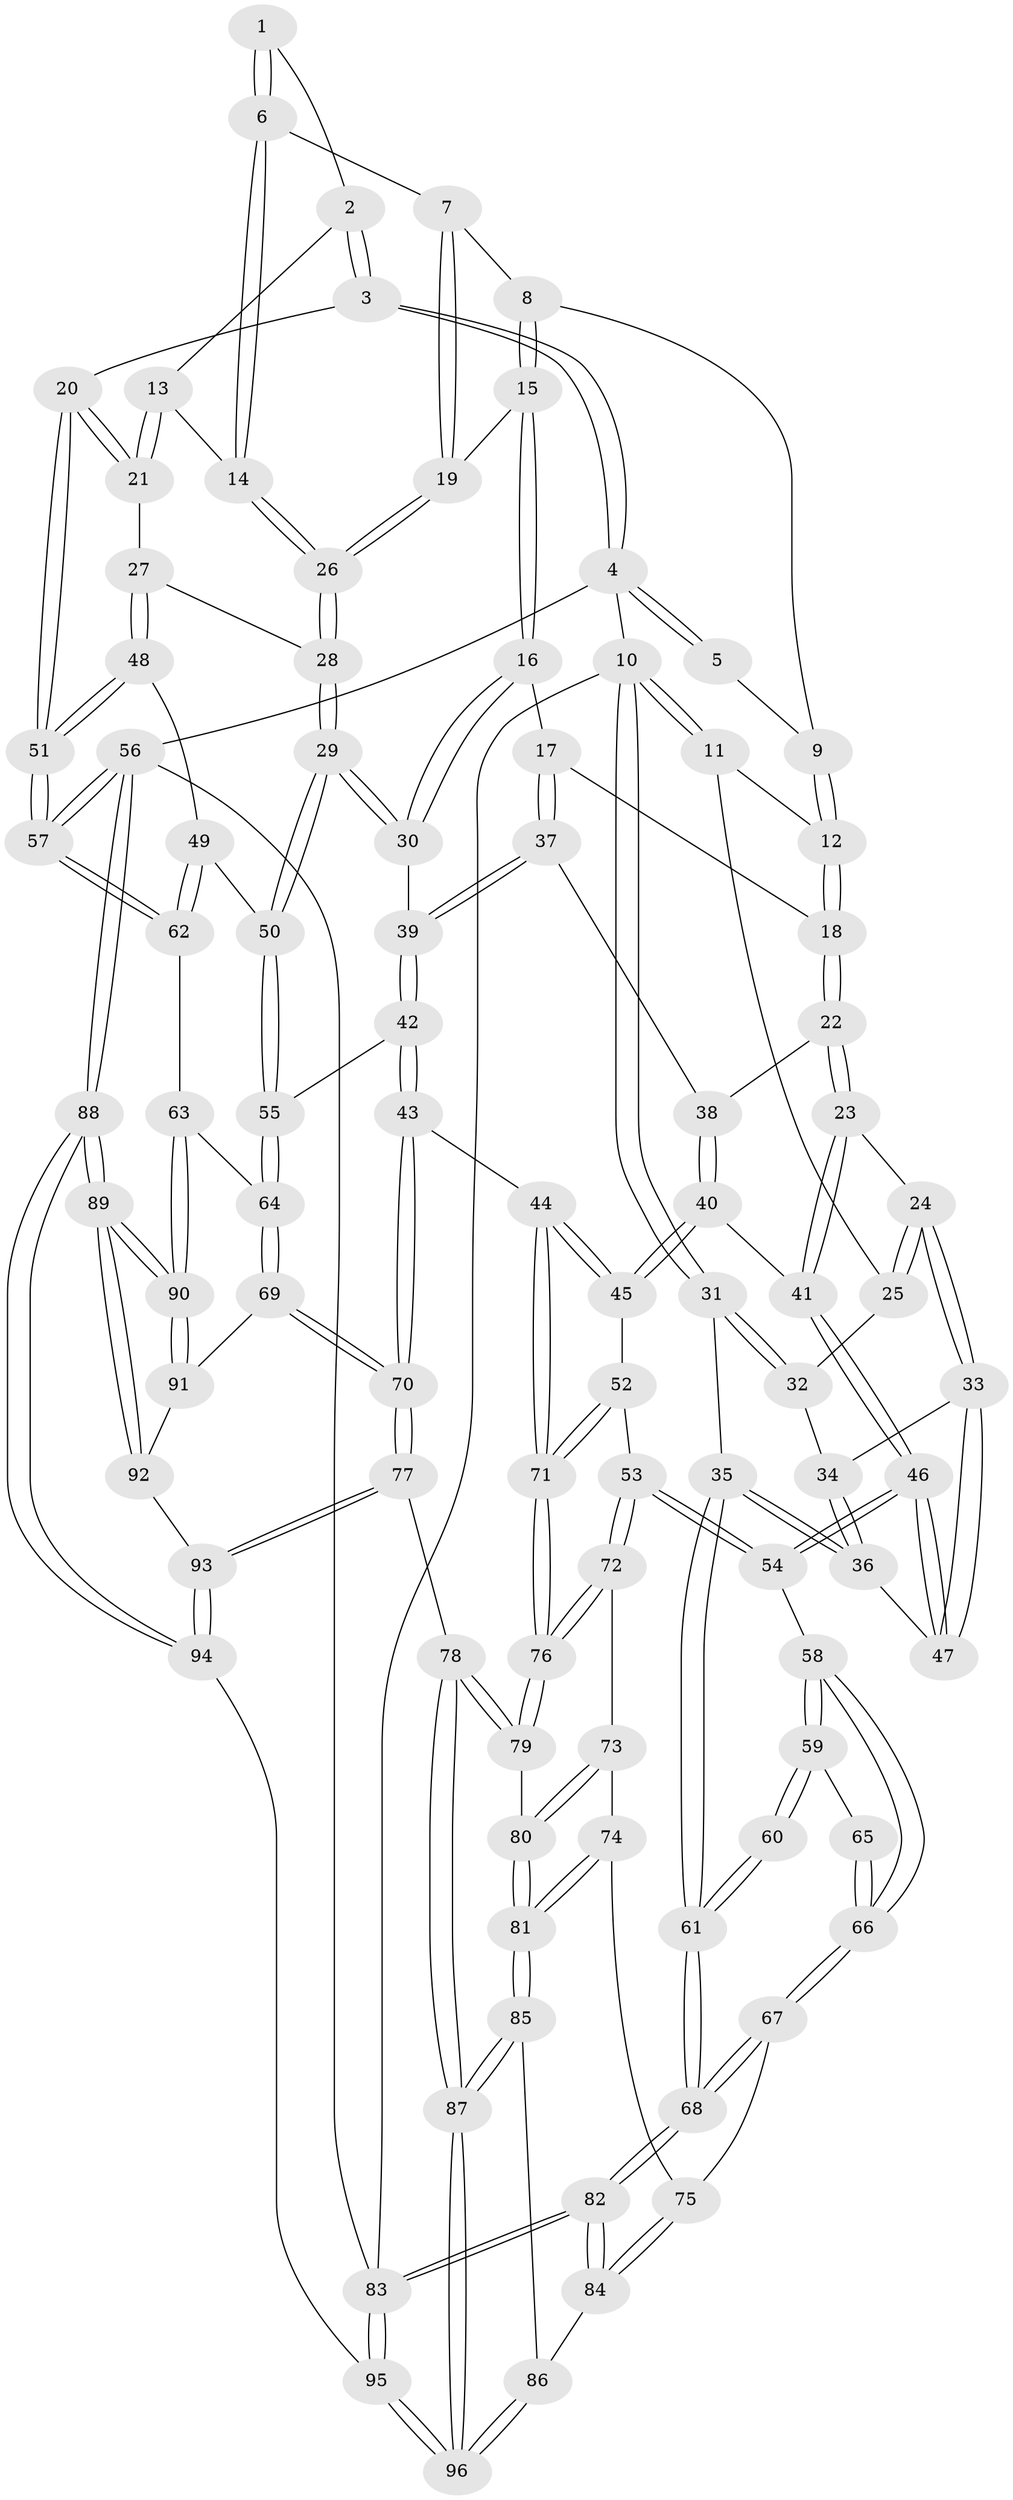 // Generated by graph-tools (version 1.1) at 2025/17/03/09/25 04:17:01]
// undirected, 96 vertices, 237 edges
graph export_dot {
graph [start="1"]
  node [color=gray90,style=filled];
  1 [pos="+0.8693144223633795+0"];
  2 [pos="+0.9086646063962573+0.07182907113377394"];
  3 [pos="+1+0.16810939679665082"];
  4 [pos="+1+0"];
  5 [pos="+0.8573900080934352+0"];
  6 [pos="+0.8533525892453411+0.1238494850346687"];
  7 [pos="+0.8356529813668543+0.11705723687047706"];
  8 [pos="+0.7246724138559645+0.03842857020308038"];
  9 [pos="+0.7023140485338066+0"];
  10 [pos="+0+0"];
  11 [pos="+0.35228229697219493+0"];
  12 [pos="+0.3876534510925397+0"];
  13 [pos="+0.8880411504464942+0.12253937130914608"];
  14 [pos="+0.8551904311416437+0.12547243828141544"];
  15 [pos="+0.690032251212035+0.17276848128265654"];
  16 [pos="+0.6606392591464054+0.19698341864835253"];
  17 [pos="+0.5921667846434067+0.21812029914032288"];
  18 [pos="+0.44481195529946543+0.06800294111543878"];
  19 [pos="+0.7378754937325775+0.1856134783837726"];
  20 [pos="+1+0.22239741551222894"];
  21 [pos="+1+0.24259048360872792"];
  22 [pos="+0.35925103975569056+0.25086811596919123"];
  23 [pos="+0.3232009828893302+0.2940028174211824"];
  24 [pos="+0.3058240499503148+0.2922564220403944"];
  25 [pos="+0.13866007431075664+0.1558311095932943"];
  26 [pos="+0.8280828333811453+0.22532644373940489"];
  27 [pos="+1+0.2513279311711509"];
  28 [pos="+0.8856701053580404+0.3110512790373523"];
  29 [pos="+0.8150943417793565+0.4014700165105583"];
  30 [pos="+0.8059662211800634+0.398453805565635"];
  31 [pos="+0+0.15252913736918658"];
  32 [pos="+0.13176681167099782+0.15862294526753581"];
  33 [pos="+0.1618673192265158+0.421876821685302"];
  34 [pos="+0.12706495545313887+0.21403409871943746"];
  35 [pos="+0+0.4559060391001742"];
  36 [pos="+0.02710221869575112+0.43189345305274046"];
  37 [pos="+0.5839209751172455+0.24606548111071166"];
  38 [pos="+0.48838343236521936+0.2747433490568711"];
  39 [pos="+0.5883132052038709+0.39458301877580043"];
  40 [pos="+0.40558491623725373+0.4018371768778137"];
  41 [pos="+0.3781269233655486+0.3764278733486219"];
  42 [pos="+0.5585626963034335+0.43013341259348403"];
  43 [pos="+0.49732704298249697+0.4847436373804877"];
  44 [pos="+0.4762354446892574+0.4818250898347553"];
  45 [pos="+0.45995246547771595+0.47144348867656877"];
  46 [pos="+0.1938101447532081+0.49816516474598505"];
  47 [pos="+0.15137568259049125+0.44120103067618704"];
  48 [pos="+0.935177941203249+0.496221958638734"];
  49 [pos="+0.8878918057712334+0.48188053085417926"];
  50 [pos="+0.816559409477906+0.4081671497200568"];
  51 [pos="+1+0.591378908298494"];
  52 [pos="+0.25121955919999245+0.5246484908327625"];
  53 [pos="+0.2143100589373233+0.5262286792655445"];
  54 [pos="+0.2009628180041257+0.5143424179121511"];
  55 [pos="+0.7433491529644161+0.541954258486124"];
  56 [pos="+1+1"];
  57 [pos="+1+0.6185381376487104"];
  58 [pos="+0.19243713565628698+0.5222525623150605"];
  59 [pos="+0.1593630574696679+0.536910662413566"];
  60 [pos="+0.06154561334059631+0.5649623254880697"];
  61 [pos="+0+0.5341496409318425"];
  62 [pos="+0.8488136547203464+0.7031037671067921"];
  63 [pos="+0.8318563617824507+0.7143569416753107"];
  64 [pos="+0.695034176931974+0.7236933002632381"];
  65 [pos="+0.09033637346123435+0.573993621833554"];
  66 [pos="+0.11120073186728571+0.6224294829607192"];
  67 [pos="+0.11017256892667712+0.6244288780420024"];
  68 [pos="+0+0.5815616229260896"];
  69 [pos="+0.690185245008657+0.7262007430750412"];
  70 [pos="+0.6389886362187208+0.7361145924339351"];
  71 [pos="+0.37443035127903074+0.6137025271721326"];
  72 [pos="+0.22401722924466505+0.5689733304241126"];
  73 [pos="+0.22549627814113754+0.5885382120013652"];
  74 [pos="+0.17158815588090723+0.6647708722145228"];
  75 [pos="+0.12963768829044722+0.6735445313440052"];
  76 [pos="+0.36976519609603253+0.6244482875052418"];
  77 [pos="+0.6323079624573121+0.7432460263308079"];
  78 [pos="+0.4849078902067115+0.797998302389349"];
  79 [pos="+0.347691518148816+0.7182320868203554"];
  80 [pos="+0.31363927105418876+0.7226579348941355"];
  81 [pos="+0.26562168969085637+0.7543100541200319"];
  82 [pos="+0+0.9393663004146012"];
  83 [pos="+0+1"];
  84 [pos="+0.03123737959839631+0.8474335241447012"];
  85 [pos="+0.20650645227995834+0.8277635564112955"];
  86 [pos="+0.08388712131756727+0.8485165643324153"];
  87 [pos="+0.38337967097023146+1"];
  88 [pos="+1+1"];
  89 [pos="+1+1"];
  90 [pos="+1+1"];
  91 [pos="+0.7241043332674681+0.7823054473753466"];
  92 [pos="+0.7905678902057891+0.8944869060652113"];
  93 [pos="+0.6576226983304567+1"];
  94 [pos="+0.6546472496756158+1"];
  95 [pos="+0.38597226510849225+1"];
  96 [pos="+0.3859613293676965+1"];
  1 -- 2;
  1 -- 6;
  1 -- 6;
  2 -- 3;
  2 -- 3;
  2 -- 13;
  3 -- 4;
  3 -- 4;
  3 -- 20;
  4 -- 5;
  4 -- 5;
  4 -- 10;
  4 -- 56;
  5 -- 9;
  6 -- 7;
  6 -- 14;
  6 -- 14;
  7 -- 8;
  7 -- 19;
  7 -- 19;
  8 -- 9;
  8 -- 15;
  8 -- 15;
  9 -- 12;
  9 -- 12;
  10 -- 11;
  10 -- 11;
  10 -- 31;
  10 -- 31;
  10 -- 83;
  11 -- 12;
  11 -- 25;
  12 -- 18;
  12 -- 18;
  13 -- 14;
  13 -- 21;
  13 -- 21;
  14 -- 26;
  14 -- 26;
  15 -- 16;
  15 -- 16;
  15 -- 19;
  16 -- 17;
  16 -- 30;
  16 -- 30;
  17 -- 18;
  17 -- 37;
  17 -- 37;
  18 -- 22;
  18 -- 22;
  19 -- 26;
  19 -- 26;
  20 -- 21;
  20 -- 21;
  20 -- 51;
  20 -- 51;
  21 -- 27;
  22 -- 23;
  22 -- 23;
  22 -- 38;
  23 -- 24;
  23 -- 41;
  23 -- 41;
  24 -- 25;
  24 -- 25;
  24 -- 33;
  24 -- 33;
  25 -- 32;
  26 -- 28;
  26 -- 28;
  27 -- 28;
  27 -- 48;
  27 -- 48;
  28 -- 29;
  28 -- 29;
  29 -- 30;
  29 -- 30;
  29 -- 50;
  29 -- 50;
  30 -- 39;
  31 -- 32;
  31 -- 32;
  31 -- 35;
  32 -- 34;
  33 -- 34;
  33 -- 47;
  33 -- 47;
  34 -- 36;
  34 -- 36;
  35 -- 36;
  35 -- 36;
  35 -- 61;
  35 -- 61;
  36 -- 47;
  37 -- 38;
  37 -- 39;
  37 -- 39;
  38 -- 40;
  38 -- 40;
  39 -- 42;
  39 -- 42;
  40 -- 41;
  40 -- 45;
  40 -- 45;
  41 -- 46;
  41 -- 46;
  42 -- 43;
  42 -- 43;
  42 -- 55;
  43 -- 44;
  43 -- 70;
  43 -- 70;
  44 -- 45;
  44 -- 45;
  44 -- 71;
  44 -- 71;
  45 -- 52;
  46 -- 47;
  46 -- 47;
  46 -- 54;
  46 -- 54;
  48 -- 49;
  48 -- 51;
  48 -- 51;
  49 -- 50;
  49 -- 62;
  49 -- 62;
  50 -- 55;
  50 -- 55;
  51 -- 57;
  51 -- 57;
  52 -- 53;
  52 -- 71;
  52 -- 71;
  53 -- 54;
  53 -- 54;
  53 -- 72;
  53 -- 72;
  54 -- 58;
  55 -- 64;
  55 -- 64;
  56 -- 57;
  56 -- 57;
  56 -- 88;
  56 -- 88;
  56 -- 83;
  57 -- 62;
  57 -- 62;
  58 -- 59;
  58 -- 59;
  58 -- 66;
  58 -- 66;
  59 -- 60;
  59 -- 60;
  59 -- 65;
  60 -- 61;
  60 -- 61;
  61 -- 68;
  61 -- 68;
  62 -- 63;
  63 -- 64;
  63 -- 90;
  63 -- 90;
  64 -- 69;
  64 -- 69;
  65 -- 66;
  65 -- 66;
  66 -- 67;
  66 -- 67;
  67 -- 68;
  67 -- 68;
  67 -- 75;
  68 -- 82;
  68 -- 82;
  69 -- 70;
  69 -- 70;
  69 -- 91;
  70 -- 77;
  70 -- 77;
  71 -- 76;
  71 -- 76;
  72 -- 73;
  72 -- 76;
  72 -- 76;
  73 -- 74;
  73 -- 80;
  73 -- 80;
  74 -- 75;
  74 -- 81;
  74 -- 81;
  75 -- 84;
  75 -- 84;
  76 -- 79;
  76 -- 79;
  77 -- 78;
  77 -- 93;
  77 -- 93;
  78 -- 79;
  78 -- 79;
  78 -- 87;
  78 -- 87;
  79 -- 80;
  80 -- 81;
  80 -- 81;
  81 -- 85;
  81 -- 85;
  82 -- 83;
  82 -- 83;
  82 -- 84;
  82 -- 84;
  83 -- 95;
  83 -- 95;
  84 -- 86;
  85 -- 86;
  85 -- 87;
  85 -- 87;
  86 -- 96;
  86 -- 96;
  87 -- 96;
  87 -- 96;
  88 -- 89;
  88 -- 89;
  88 -- 94;
  88 -- 94;
  89 -- 90;
  89 -- 90;
  89 -- 92;
  89 -- 92;
  90 -- 91;
  90 -- 91;
  91 -- 92;
  92 -- 93;
  93 -- 94;
  93 -- 94;
  94 -- 95;
  95 -- 96;
  95 -- 96;
}
